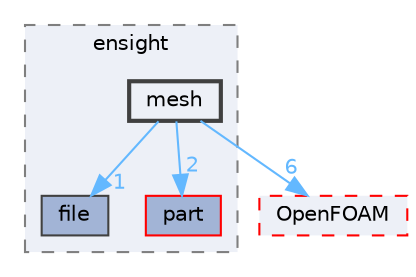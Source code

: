 digraph "src/fileFormats/ensight/mesh"
{
 // LATEX_PDF_SIZE
  bgcolor="transparent";
  edge [fontname=Helvetica,fontsize=10,labelfontname=Helvetica,labelfontsize=10];
  node [fontname=Helvetica,fontsize=10,shape=box,height=0.2,width=0.4];
  compound=true
  subgraph clusterdir_96586e5e3382cdca7ec33a231393ed79 {
    graph [ bgcolor="#edf0f7", pencolor="grey50", label="ensight", fontname=Helvetica,fontsize=10 style="filled,dashed", URL="dir_96586e5e3382cdca7ec33a231393ed79.html",tooltip=""]
  dir_73db43ae4b4052b75a0d727ec8e506dc [label="file", fillcolor="#a2b4d6", color="grey25", style="filled", URL="dir_73db43ae4b4052b75a0d727ec8e506dc.html",tooltip=""];
  dir_e4f2c97cd698c11f1df91570802845fc [label="part", fillcolor="#a2b4d6", color="red", style="filled", URL="dir_e4f2c97cd698c11f1df91570802845fc.html",tooltip=""];
  dir_c12d49f123367ad3e46fa02050b5f2bf [label="mesh", fillcolor="#edf0f7", color="grey25", style="filled,bold", URL="dir_c12d49f123367ad3e46fa02050b5f2bf.html",tooltip=""];
  }
  dir_c5473ff19b20e6ec4dfe5c310b3778a8 [label="OpenFOAM", fillcolor="#edf0f7", color="red", style="filled,dashed", URL="dir_c5473ff19b20e6ec4dfe5c310b3778a8.html",tooltip=""];
  dir_c12d49f123367ad3e46fa02050b5f2bf->dir_73db43ae4b4052b75a0d727ec8e506dc [headlabel="1", labeldistance=1.5 headhref="dir_002358_001348.html" href="dir_002358_001348.html" color="steelblue1" fontcolor="steelblue1"];
  dir_c12d49f123367ad3e46fa02050b5f2bf->dir_c5473ff19b20e6ec4dfe5c310b3778a8 [headlabel="6", labeldistance=1.5 headhref="dir_002358_002695.html" href="dir_002358_002695.html" color="steelblue1" fontcolor="steelblue1"];
  dir_c12d49f123367ad3e46fa02050b5f2bf->dir_e4f2c97cd698c11f1df91570802845fc [headlabel="2", labeldistance=1.5 headhref="dir_002358_002790.html" href="dir_002358_002790.html" color="steelblue1" fontcolor="steelblue1"];
}
